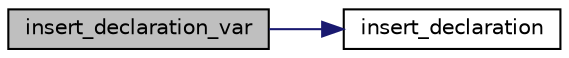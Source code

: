 digraph "insert_declaration_var"
{
 // LATEX_PDF_SIZE
  edge [fontname="Helvetica",fontsize="10",labelfontname="Helvetica",labelfontsize="10"];
  node [fontname="Helvetica",fontsize="10",shape=record];
  rankdir="LR";
  Node1 [label="insert_declaration_var",height=0.2,width=0.4,color="black", fillcolor="grey75", style="filled", fontcolor="black",tooltip="Inserts a variable declaration into the table."];
  Node1 -> Node2 [color="midnightblue",fontsize="10",style="solid",fontname="Helvetica"];
  Node2 [label="insert_declaration",height=0.2,width=0.4,color="black", fillcolor="white", style="filled",URL="$dd/d3e/declaration__table_8c.html#a43c491a0b81e9249ceccebe651dc9a87",tooltip="Inserts a declaration into the table."];
}
